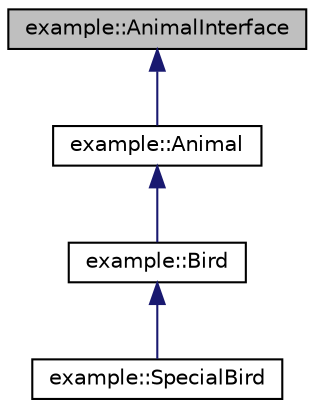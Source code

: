 digraph "example::AnimalInterface"
{
  edge [fontname="Helvetica",fontsize="10",labelfontname="Helvetica",labelfontsize="10"];
  node [fontname="Helvetica",fontsize="10",shape=record];
  Node0 [label="example::AnimalInterface",height=0.2,width=0.4,color="black", fillcolor="grey75", style="filled", fontcolor="black"];
  Node0 -> Node1 [dir="back",color="midnightblue",fontsize="10",style="solid",fontname="Helvetica"];
  Node1 [label="example::Animal",height=0.2,width=0.4,color="black", fillcolor="white", style="filled",URL="$classexample_1_1Animal.html",tooltip="Base class for all animals from which Bird derives. "];
  Node1 -> Node2 [dir="back",color="midnightblue",fontsize="10",style="solid",fontname="Helvetica"];
  Node2 [label="example::Bird",height=0.2,width=0.4,color="black", fillcolor="white", style="filled",URL="$classexample_1_1Bird.html"];
  Node2 -> Node3 [dir="back",color="midnightblue",fontsize="10",style="solid",fontname="Helvetica"];
  Node3 [label="example::SpecialBird",height=0.2,width=0.4,color="black", fillcolor="white", style="filled",URL="$classexample_1_1SpecialBird.html"];
}
